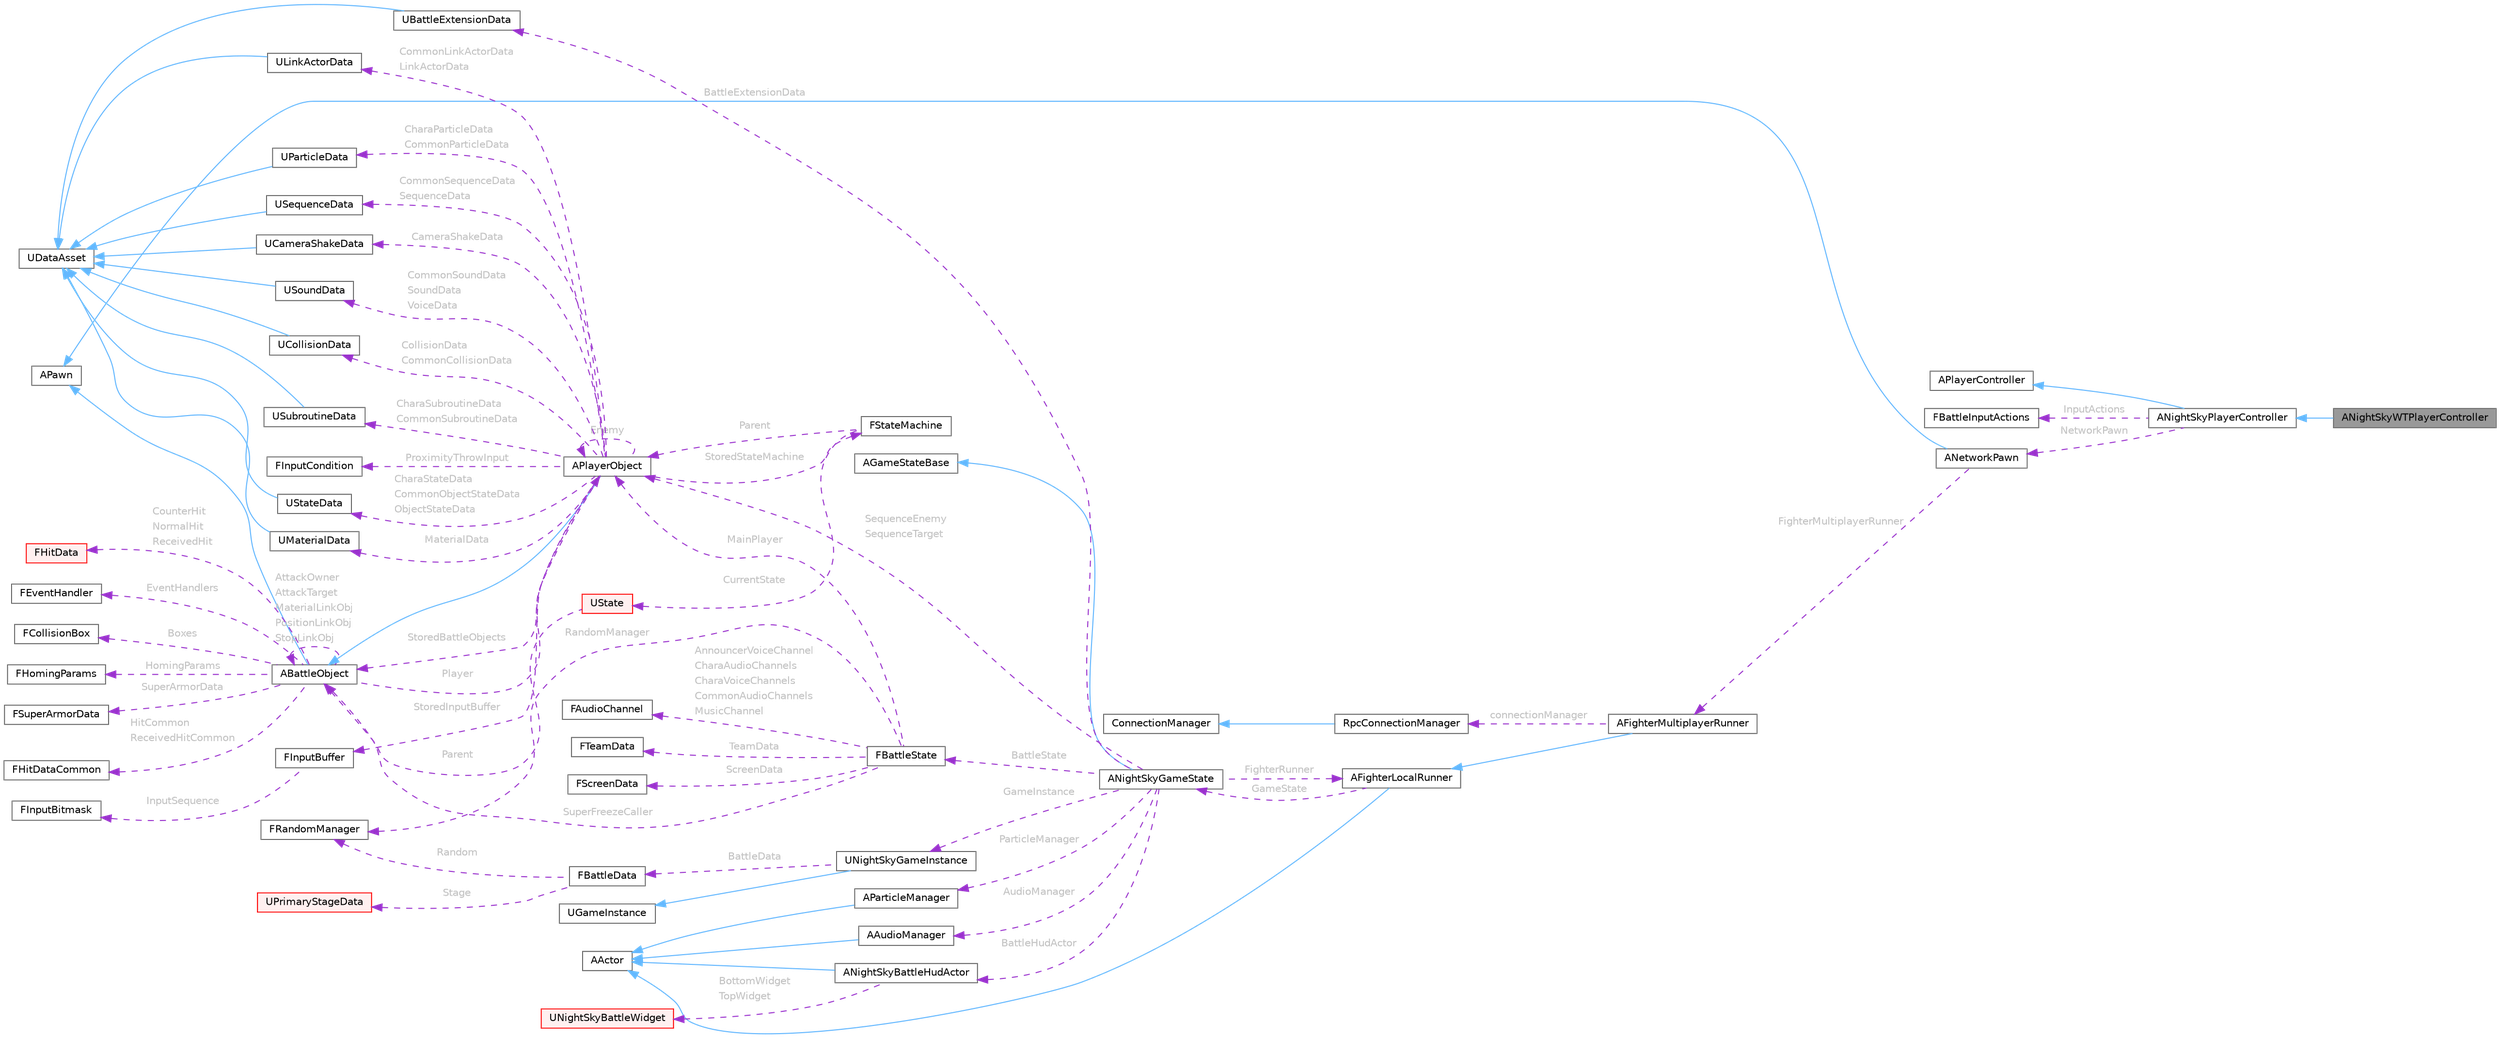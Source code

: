 digraph "ANightSkyWTPlayerController"
{
 // LATEX_PDF_SIZE
  bgcolor="transparent";
  edge [fontname=Helvetica,fontsize=10,labelfontname=Helvetica,labelfontsize=10];
  node [fontname=Helvetica,fontsize=10,shape=box,height=0.2,width=0.4];
  rankdir="LR";
  Node1 [id="Node000001",label="ANightSkyWTPlayerController",height=0.2,width=0.4,color="gray40", fillcolor="grey60", style="filled", fontcolor="black",tooltip=" "];
  Node2 -> Node1 [id="edge1_Node000001_Node000002",dir="back",color="steelblue1",style="solid",tooltip=" "];
  Node2 [id="Node000002",label="ANightSkyPlayerController",height=0.2,width=0.4,color="gray40", fillcolor="white", style="filled",URL="$class_a_night_sky_player_controller.html",tooltip=" "];
  Node3 -> Node2 [id="edge2_Node000002_Node000003",dir="back",color="steelblue1",style="solid",tooltip=" "];
  Node3 [id="Node000003",label="APlayerController",height=0.2,width=0.4,color="gray40", fillcolor="white", style="filled",tooltip=" "];
  Node4 -> Node2 [id="edge3_Node000002_Node000004",dir="back",color="darkorchid3",style="dashed",tooltip=" ",label=<<TABLE CELLBORDER="0" BORDER="0"><TR><TD VALIGN="top" ALIGN="LEFT" CELLPADDING="1" CELLSPACING="0">InputActions</TD></TR>
</TABLE>> ,fontcolor="grey" ];
  Node4 [id="Node000004",label="FBattleInputActions",height=0.2,width=0.4,color="gray40", fillcolor="white", style="filled",URL="$struct_f_battle_input_actions.html",tooltip=" "];
  Node5 -> Node2 [id="edge4_Node000002_Node000005",dir="back",color="darkorchid3",style="dashed",tooltip=" ",label=<<TABLE CELLBORDER="0" BORDER="0"><TR><TD VALIGN="top" ALIGN="LEFT" CELLPADDING="1" CELLSPACING="0">NetworkPawn</TD></TR>
</TABLE>> ,fontcolor="grey" ];
  Node5 [id="Node000005",label="ANetworkPawn",height=0.2,width=0.4,color="gray40", fillcolor="white", style="filled",URL="$class_a_network_pawn.html",tooltip=" "];
  Node6 -> Node5 [id="edge5_Node000005_Node000006",dir="back",color="steelblue1",style="solid",tooltip=" "];
  Node6 [id="Node000006",label="APawn",height=0.2,width=0.4,color="gray40", fillcolor="white", style="filled",tooltip=" "];
  Node7 -> Node5 [id="edge6_Node000005_Node000007",dir="back",color="darkorchid3",style="dashed",tooltip=" ",label=<<TABLE CELLBORDER="0" BORDER="0"><TR><TD VALIGN="top" ALIGN="LEFT" CELLPADDING="1" CELLSPACING="0">FighterMultiplayerRunner</TD></TR>
</TABLE>> ,fontcolor="grey" ];
  Node7 [id="Node000007",label="AFighterMultiplayerRunner",height=0.2,width=0.4,color="gray40", fillcolor="white", style="filled",URL="$class_a_fighter_multiplayer_runner.html",tooltip=" "];
  Node8 -> Node7 [id="edge7_Node000007_Node000008",dir="back",color="steelblue1",style="solid",tooltip=" "];
  Node8 [id="Node000008",label="AFighterLocalRunner",height=0.2,width=0.4,color="gray40", fillcolor="white", style="filled",URL="$class_a_fighter_local_runner.html",tooltip=" "];
  Node9 -> Node8 [id="edge8_Node000008_Node000009",dir="back",color="steelblue1",style="solid",tooltip=" "];
  Node9 [id="Node000009",label="AActor",height=0.2,width=0.4,color="gray40", fillcolor="white", style="filled",tooltip=" "];
  Node10 -> Node8 [id="edge9_Node000008_Node000010",dir="back",color="darkorchid3",style="dashed",tooltip=" ",label=<<TABLE CELLBORDER="0" BORDER="0"><TR><TD VALIGN="top" ALIGN="LEFT" CELLPADDING="1" CELLSPACING="0">GameState</TD></TR>
</TABLE>> ,fontcolor="grey" ];
  Node10 [id="Node000010",label="ANightSkyGameState",height=0.2,width=0.4,color="gray40", fillcolor="white", style="filled",URL="$class_a_night_sky_game_state.html",tooltip=" "];
  Node11 -> Node10 [id="edge10_Node000010_Node000011",dir="back",color="steelblue1",style="solid",tooltip=" "];
  Node11 [id="Node000011",label="AGameStateBase",height=0.2,width=0.4,color="gray40", fillcolor="white", style="filled",tooltip=" "];
  Node12 -> Node10 [id="edge11_Node000010_Node000012",dir="back",color="darkorchid3",style="dashed",tooltip=" ",label=<<TABLE CELLBORDER="0" BORDER="0"><TR><TD VALIGN="top" ALIGN="LEFT" CELLPADDING="1" CELLSPACING="0">BattleState</TD></TR>
</TABLE>> ,fontcolor="grey" ];
  Node12 [id="Node000012",label="FBattleState",height=0.2,width=0.4,color="gray40", fillcolor="white", style="filled",URL="$struct_f_battle_state.html",tooltip=" "];
  Node13 -> Node12 [id="edge12_Node000012_Node000013",dir="back",color="darkorchid3",style="dashed",tooltip=" ",label=<<TABLE CELLBORDER="0" BORDER="0"><TR><TD VALIGN="top" ALIGN="LEFT" CELLPADDING="1" CELLSPACING="0">ScreenData</TD></TR>
</TABLE>> ,fontcolor="grey" ];
  Node13 [id="Node000013",label="FScreenData",height=0.2,width=0.4,color="gray40", fillcolor="white", style="filled",URL="$struct_f_screen_data.html",tooltip=" "];
  Node14 -> Node12 [id="edge13_Node000012_Node000014",dir="back",color="darkorchid3",style="dashed",tooltip=" ",label=<<TABLE CELLBORDER="0" BORDER="0"><TR><TD VALIGN="top" ALIGN="LEFT" CELLPADDING="1" CELLSPACING="0">RandomManager</TD></TR>
</TABLE>> ,fontcolor="grey" ];
  Node14 [id="Node000014",label="FRandomManager",height=0.2,width=0.4,color="gray40", fillcolor="white", style="filled",URL="$struct_f_random_manager.html",tooltip=" "];
  Node15 -> Node12 [id="edge14_Node000012_Node000015",dir="back",color="darkorchid3",style="dashed",tooltip=" ",label=<<TABLE CELLBORDER="0" BORDER="0"><TR><TD VALIGN="top" ALIGN="LEFT" CELLPADDING="1" CELLSPACING="0">SuperFreezeCaller</TD></TR>
</TABLE>> ,fontcolor="grey" ];
  Node15 [id="Node000015",label="ABattleObject",height=0.2,width=0.4,color="gray40", fillcolor="white", style="filled",URL="$class_a_battle_object.html",tooltip=" "];
  Node6 -> Node15 [id="edge15_Node000015_Node000006",dir="back",color="steelblue1",style="solid",tooltip=" "];
  Node16 -> Node15 [id="edge16_Node000015_Node000016",dir="back",color="darkorchid3",style="dashed",tooltip=" ",label=<<TABLE CELLBORDER="0" BORDER="0"><TR><TD VALIGN="top" ALIGN="LEFT" CELLPADDING="1" CELLSPACING="0">HitCommon</TD></TR>
<TR><TD VALIGN="top" ALIGN="LEFT" CELLPADDING="1" CELLSPACING="0">ReceivedHitCommon</TD></TR>
</TABLE>> ,fontcolor="grey" ];
  Node16 [id="Node000016",label="FHitDataCommon",height=0.2,width=0.4,color="gray40", fillcolor="white", style="filled",URL="$struct_f_hit_data_common.html",tooltip=" "];
  Node17 -> Node15 [id="edge17_Node000015_Node000017",dir="back",color="darkorchid3",style="dashed",tooltip=" ",label=<<TABLE CELLBORDER="0" BORDER="0"><TR><TD VALIGN="top" ALIGN="LEFT" CELLPADDING="1" CELLSPACING="0">CounterHit</TD></TR>
<TR><TD VALIGN="top" ALIGN="LEFT" CELLPADDING="1" CELLSPACING="0">NormalHit</TD></TR>
<TR><TD VALIGN="top" ALIGN="LEFT" CELLPADDING="1" CELLSPACING="0">ReceivedHit</TD></TR>
</TABLE>> ,fontcolor="grey" ];
  Node17 [id="Node000017",label="FHitData",height=0.2,width=0.4,color="red", fillcolor="#FFF0F0", style="filled",URL="$struct_f_hit_data.html",tooltip=" "];
  Node22 -> Node15 [id="edge18_Node000015_Node000022",dir="back",color="darkorchid3",style="dashed",tooltip=" ",label=<<TABLE CELLBORDER="0" BORDER="0"><TR><TD VALIGN="top" ALIGN="LEFT" CELLPADDING="1" CELLSPACING="0">EventHandlers</TD></TR>
</TABLE>> ,fontcolor="grey" ];
  Node22 [id="Node000022",label="FEventHandler",height=0.2,width=0.4,color="gray40", fillcolor="white", style="filled",URL="$struct_f_event_handler.html",tooltip=" "];
  Node23 -> Node15 [id="edge19_Node000015_Node000023",dir="back",color="darkorchid3",style="dashed",tooltip=" ",label=<<TABLE CELLBORDER="0" BORDER="0"><TR><TD VALIGN="top" ALIGN="LEFT" CELLPADDING="1" CELLSPACING="0">Boxes</TD></TR>
</TABLE>> ,fontcolor="grey" ];
  Node23 [id="Node000023",label="FCollisionBox",height=0.2,width=0.4,color="gray40", fillcolor="white", style="filled",URL="$struct_f_collision_box.html",tooltip="A collision box."];
  Node24 -> Node15 [id="edge20_Node000015_Node000024",dir="back",color="darkorchid3",style="dashed",tooltip=" ",label=<<TABLE CELLBORDER="0" BORDER="0"><TR><TD VALIGN="top" ALIGN="LEFT" CELLPADDING="1" CELLSPACING="0">HomingParams</TD></TR>
</TABLE>> ,fontcolor="grey" ];
  Node24 [id="Node000024",label="FHomingParams",height=0.2,width=0.4,color="gray40", fillcolor="white", style="filled",URL="$struct_f_homing_params.html",tooltip=" "];
  Node25 -> Node15 [id="edge21_Node000015_Node000025",dir="back",color="darkorchid3",style="dashed",tooltip=" ",label=<<TABLE CELLBORDER="0" BORDER="0"><TR><TD VALIGN="top" ALIGN="LEFT" CELLPADDING="1" CELLSPACING="0">SuperArmorData</TD></TR>
</TABLE>> ,fontcolor="grey" ];
  Node25 [id="Node000025",label="FSuperArmorData",height=0.2,width=0.4,color="gray40", fillcolor="white", style="filled",URL="$struct_f_super_armor_data.html",tooltip=" "];
  Node26 -> Node15 [id="edge22_Node000015_Node000026",dir="back",color="darkorchid3",style="dashed",tooltip=" ",label=<<TABLE CELLBORDER="0" BORDER="0"><TR><TD VALIGN="top" ALIGN="LEFT" CELLPADDING="1" CELLSPACING="0">Player</TD></TR>
</TABLE>> ,fontcolor="grey" ];
  Node26 [id="Node000026",label="APlayerObject",height=0.2,width=0.4,color="gray40", fillcolor="white", style="filled",URL="$class_a_player_object.html",tooltip=" "];
  Node15 -> Node26 [id="edge23_Node000026_Node000015",dir="back",color="steelblue1",style="solid",tooltip=" "];
  Node27 -> Node26 [id="edge24_Node000026_Node000027",dir="back",color="darkorchid3",style="dashed",tooltip=" ",label=<<TABLE CELLBORDER="0" BORDER="0"><TR><TD VALIGN="top" ALIGN="LEFT" CELLPADDING="1" CELLSPACING="0">ProximityThrowInput</TD></TR>
</TABLE>> ,fontcolor="grey" ];
  Node27 [id="Node000027",label="FInputCondition",height=0.2,width=0.4,color="gray40", fillcolor="white", style="filled",URL="$struct_f_input_condition.html",tooltip=" "];
  Node28 -> Node26 [id="edge25_Node000026_Node000028",dir="back",color="darkorchid3",style="dashed",tooltip=" ",label=<<TABLE CELLBORDER="0" BORDER="0"><TR><TD VALIGN="top" ALIGN="LEFT" CELLPADDING="1" CELLSPACING="0">StoredStateMachine</TD></TR>
</TABLE>> ,fontcolor="grey" ];
  Node28 [id="Node000028",label="FStateMachine",height=0.2,width=0.4,color="gray40", fillcolor="white", style="filled",URL="$struct_f_state_machine.html",tooltip="The player object's state machine."];
  Node29 -> Node28 [id="edge26_Node000028_Node000029",dir="back",color="darkorchid3",style="dashed",tooltip=" ",label=<<TABLE CELLBORDER="0" BORDER="0"><TR><TD VALIGN="top" ALIGN="LEFT" CELLPADDING="1" CELLSPACING="0">CurrentState</TD></TR>
</TABLE>> ,fontcolor="grey" ];
  Node29 [id="Node000029",label="UState",height=0.2,width=0.4,color="red", fillcolor="#FFF0F0", style="filled",URL="$class_u_state.html",tooltip="A character state that determines behavior."];
  Node15 -> Node29 [id="edge27_Node000029_Node000015",dir="back",color="darkorchid3",style="dashed",tooltip=" ",label=<<TABLE CELLBORDER="0" BORDER="0"><TR><TD VALIGN="top" ALIGN="LEFT" CELLPADDING="1" CELLSPACING="0">Parent</TD></TR>
</TABLE>> ,fontcolor="grey" ];
  Node26 -> Node28 [id="edge28_Node000028_Node000026",dir="back",color="darkorchid3",style="dashed",tooltip=" ",label=<<TABLE CELLBORDER="0" BORDER="0"><TR><TD VALIGN="top" ALIGN="LEFT" CELLPADDING="1" CELLSPACING="0">Parent</TD></TR>
</TABLE>> ,fontcolor="grey" ];
  Node33 -> Node26 [id="edge29_Node000026_Node000033",dir="back",color="darkorchid3",style="dashed",tooltip=" ",label=<<TABLE CELLBORDER="0" BORDER="0"><TR><TD VALIGN="top" ALIGN="LEFT" CELLPADDING="1" CELLSPACING="0">StoredInputBuffer</TD></TR>
</TABLE>> ,fontcolor="grey" ];
  Node33 [id="Node000033",label="FInputBuffer",height=0.2,width=0.4,color="gray40", fillcolor="white", style="filled",URL="$struct_f_input_buffer.html",tooltip="The input buffer for a player object."];
  Node34 -> Node33 [id="edge30_Node000033_Node000034",dir="back",color="darkorchid3",style="dashed",tooltip=" ",label=<<TABLE CELLBORDER="0" BORDER="0"><TR><TD VALIGN="top" ALIGN="LEFT" CELLPADDING="1" CELLSPACING="0">InputSequence</TD></TR>
</TABLE>> ,fontcolor="grey" ];
  Node34 [id="Node000034",label="FInputBitmask",height=0.2,width=0.4,color="gray40", fillcolor="white", style="filled",URL="$struct_f_input_bitmask.html",tooltip=" "];
  Node26 -> Node26 [id="edge31_Node000026_Node000026",dir="back",color="darkorchid3",style="dashed",tooltip=" ",label=<<TABLE CELLBORDER="0" BORDER="0"><TR><TD VALIGN="top" ALIGN="LEFT" CELLPADDING="1" CELLSPACING="0">Enemy</TD></TR>
</TABLE>> ,fontcolor="grey" ];
  Node15 -> Node26 [id="edge32_Node000026_Node000015",dir="back",color="darkorchid3",style="dashed",tooltip=" ",label=<<TABLE CELLBORDER="0" BORDER="0"><TR><TD VALIGN="top" ALIGN="LEFT" CELLPADDING="1" CELLSPACING="0">StoredBattleObjects</TD></TR>
</TABLE>> ,fontcolor="grey" ];
  Node35 -> Node26 [id="edge33_Node000026_Node000035",dir="back",color="darkorchid3",style="dashed",tooltip=" ",label=<<TABLE CELLBORDER="0" BORDER="0"><TR><TD VALIGN="top" ALIGN="LEFT" CELLPADDING="1" CELLSPACING="0">CollisionData</TD></TR>
<TR><TD VALIGN="top" ALIGN="LEFT" CELLPADDING="1" CELLSPACING="0">CommonCollisionData</TD></TR>
</TABLE>> ,fontcolor="grey" ];
  Node35 [id="Node000035",label="UCollisionData",height=0.2,width=0.4,color="gray40", fillcolor="white", style="filled",URL="$class_u_collision_data.html",tooltip=" "];
  Node36 -> Node35 [id="edge34_Node000035_Node000036",dir="back",color="steelblue1",style="solid",tooltip=" "];
  Node36 [id="Node000036",label="UDataAsset",height=0.2,width=0.4,color="gray40", fillcolor="white", style="filled",tooltip=" "];
  Node37 -> Node26 [id="edge35_Node000026_Node000037",dir="back",color="darkorchid3",style="dashed",tooltip=" ",label=<<TABLE CELLBORDER="0" BORDER="0"><TR><TD VALIGN="top" ALIGN="LEFT" CELLPADDING="1" CELLSPACING="0">CharaSubroutineData</TD></TR>
<TR><TD VALIGN="top" ALIGN="LEFT" CELLPADDING="1" CELLSPACING="0">CommonSubroutineData</TD></TR>
</TABLE>> ,fontcolor="grey" ];
  Node37 [id="Node000037",label="USubroutineData",height=0.2,width=0.4,color="gray40", fillcolor="white", style="filled",URL="$class_u_subroutine_data.html",tooltip=" "];
  Node36 -> Node37 [id="edge36_Node000037_Node000036",dir="back",color="steelblue1",style="solid",tooltip=" "];
  Node38 -> Node26 [id="edge37_Node000026_Node000038",dir="back",color="darkorchid3",style="dashed",tooltip=" ",label=<<TABLE CELLBORDER="0" BORDER="0"><TR><TD VALIGN="top" ALIGN="LEFT" CELLPADDING="1" CELLSPACING="0">CharaStateData</TD></TR>
<TR><TD VALIGN="top" ALIGN="LEFT" CELLPADDING="1" CELLSPACING="0">CommonObjectStateData</TD></TR>
<TR><TD VALIGN="top" ALIGN="LEFT" CELLPADDING="1" CELLSPACING="0">ObjectStateData</TD></TR>
</TABLE>> ,fontcolor="grey" ];
  Node38 [id="Node000038",label="UStateData",height=0.2,width=0.4,color="gray40", fillcolor="white", style="filled",URL="$class_u_state_data.html",tooltip=" "];
  Node36 -> Node38 [id="edge38_Node000038_Node000036",dir="back",color="steelblue1",style="solid",tooltip=" "];
  Node39 -> Node26 [id="edge39_Node000026_Node000039",dir="back",color="darkorchid3",style="dashed",tooltip=" ",label=<<TABLE CELLBORDER="0" BORDER="0"><TR><TD VALIGN="top" ALIGN="LEFT" CELLPADDING="1" CELLSPACING="0">MaterialData</TD></TR>
</TABLE>> ,fontcolor="grey" ];
  Node39 [id="Node000039",label="UMaterialData",height=0.2,width=0.4,color="gray40", fillcolor="white", style="filled",URL="$class_u_material_data.html",tooltip=" "];
  Node36 -> Node39 [id="edge40_Node000039_Node000036",dir="back",color="steelblue1",style="solid",tooltip=" "];
  Node40 -> Node26 [id="edge41_Node000026_Node000040",dir="back",color="darkorchid3",style="dashed",tooltip=" ",label=<<TABLE CELLBORDER="0" BORDER="0"><TR><TD VALIGN="top" ALIGN="LEFT" CELLPADDING="1" CELLSPACING="0">CommonLinkActorData</TD></TR>
<TR><TD VALIGN="top" ALIGN="LEFT" CELLPADDING="1" CELLSPACING="0">LinkActorData</TD></TR>
</TABLE>> ,fontcolor="grey" ];
  Node40 [id="Node000040",label="ULinkActorData",height=0.2,width=0.4,color="gray40", fillcolor="white", style="filled",URL="$class_u_link_actor_data.html",tooltip=" "];
  Node36 -> Node40 [id="edge42_Node000040_Node000036",dir="back",color="steelblue1",style="solid",tooltip=" "];
  Node41 -> Node26 [id="edge43_Node000026_Node000041",dir="back",color="darkorchid3",style="dashed",tooltip=" ",label=<<TABLE CELLBORDER="0" BORDER="0"><TR><TD VALIGN="top" ALIGN="LEFT" CELLPADDING="1" CELLSPACING="0">CharaParticleData</TD></TR>
<TR><TD VALIGN="top" ALIGN="LEFT" CELLPADDING="1" CELLSPACING="0">CommonParticleData</TD></TR>
</TABLE>> ,fontcolor="grey" ];
  Node41 [id="Node000041",label="UParticleData",height=0.2,width=0.4,color="gray40", fillcolor="white", style="filled",URL="$class_u_particle_data.html",tooltip=" "];
  Node36 -> Node41 [id="edge44_Node000041_Node000036",dir="back",color="steelblue1",style="solid",tooltip=" "];
  Node42 -> Node26 [id="edge45_Node000026_Node000042",dir="back",color="darkorchid3",style="dashed",tooltip=" ",label=<<TABLE CELLBORDER="0" BORDER="0"><TR><TD VALIGN="top" ALIGN="LEFT" CELLPADDING="1" CELLSPACING="0">CommonSequenceData</TD></TR>
<TR><TD VALIGN="top" ALIGN="LEFT" CELLPADDING="1" CELLSPACING="0">SequenceData</TD></TR>
</TABLE>> ,fontcolor="grey" ];
  Node42 [id="Node000042",label="USequenceData",height=0.2,width=0.4,color="gray40", fillcolor="white", style="filled",URL="$class_u_sequence_data.html",tooltip=" "];
  Node36 -> Node42 [id="edge46_Node000042_Node000036",dir="back",color="steelblue1",style="solid",tooltip=" "];
  Node43 -> Node26 [id="edge47_Node000026_Node000043",dir="back",color="darkorchid3",style="dashed",tooltip=" ",label=<<TABLE CELLBORDER="0" BORDER="0"><TR><TD VALIGN="top" ALIGN="LEFT" CELLPADDING="1" CELLSPACING="0">CameraShakeData</TD></TR>
</TABLE>> ,fontcolor="grey" ];
  Node43 [id="Node000043",label="UCameraShakeData",height=0.2,width=0.4,color="gray40", fillcolor="white", style="filled",URL="$class_u_camera_shake_data.html",tooltip=" "];
  Node36 -> Node43 [id="edge48_Node000043_Node000036",dir="back",color="steelblue1",style="solid",tooltip=" "];
  Node44 -> Node26 [id="edge49_Node000026_Node000044",dir="back",color="darkorchid3",style="dashed",tooltip=" ",label=<<TABLE CELLBORDER="0" BORDER="0"><TR><TD VALIGN="top" ALIGN="LEFT" CELLPADDING="1" CELLSPACING="0">CommonSoundData</TD></TR>
<TR><TD VALIGN="top" ALIGN="LEFT" CELLPADDING="1" CELLSPACING="0">SoundData</TD></TR>
<TR><TD VALIGN="top" ALIGN="LEFT" CELLPADDING="1" CELLSPACING="0">VoiceData</TD></TR>
</TABLE>> ,fontcolor="grey" ];
  Node44 [id="Node000044",label="USoundData",height=0.2,width=0.4,color="gray40", fillcolor="white", style="filled",URL="$class_u_sound_data.html",tooltip=" "];
  Node36 -> Node44 [id="edge50_Node000044_Node000036",dir="back",color="steelblue1",style="solid",tooltip=" "];
  Node15 -> Node15 [id="edge51_Node000015_Node000015",dir="back",color="darkorchid3",style="dashed",tooltip=" ",label=<<TABLE CELLBORDER="0" BORDER="0"><TR><TD VALIGN="top" ALIGN="LEFT" CELLPADDING="1" CELLSPACING="0">AttackOwner</TD></TR>
<TR><TD VALIGN="top" ALIGN="LEFT" CELLPADDING="1" CELLSPACING="0">AttackTarget</TD></TR>
<TR><TD VALIGN="top" ALIGN="LEFT" CELLPADDING="1" CELLSPACING="0">MaterialLinkObj</TD></TR>
<TR><TD VALIGN="top" ALIGN="LEFT" CELLPADDING="1" CELLSPACING="0">PositionLinkObj</TD></TR>
<TR><TD VALIGN="top" ALIGN="LEFT" CELLPADDING="1" CELLSPACING="0">StopLinkObj</TD></TR>
</TABLE>> ,fontcolor="grey" ];
  Node26 -> Node12 [id="edge52_Node000012_Node000026",dir="back",color="darkorchid3",style="dashed",tooltip=" ",label=<<TABLE CELLBORDER="0" BORDER="0"><TR><TD VALIGN="top" ALIGN="LEFT" CELLPADDING="1" CELLSPACING="0">MainPlayer</TD></TR>
</TABLE>> ,fontcolor="grey" ];
  Node45 -> Node12 [id="edge53_Node000012_Node000045",dir="back",color="darkorchid3",style="dashed",tooltip=" ",label=<<TABLE CELLBORDER="0" BORDER="0"><TR><TD VALIGN="top" ALIGN="LEFT" CELLPADDING="1" CELLSPACING="0">AnnouncerVoiceChannel</TD></TR>
<TR><TD VALIGN="top" ALIGN="LEFT" CELLPADDING="1" CELLSPACING="0">CharaAudioChannels</TD></TR>
<TR><TD VALIGN="top" ALIGN="LEFT" CELLPADDING="1" CELLSPACING="0">CharaVoiceChannels</TD></TR>
<TR><TD VALIGN="top" ALIGN="LEFT" CELLPADDING="1" CELLSPACING="0">CommonAudioChannels</TD></TR>
<TR><TD VALIGN="top" ALIGN="LEFT" CELLPADDING="1" CELLSPACING="0">MusicChannel</TD></TR>
</TABLE>> ,fontcolor="grey" ];
  Node45 [id="Node000045",label="FAudioChannel",height=0.2,width=0.4,color="gray40", fillcolor="white", style="filled",URL="$struct_f_audio_channel.html",tooltip=" "];
  Node46 -> Node12 [id="edge54_Node000012_Node000046",dir="back",color="darkorchid3",style="dashed",tooltip=" ",label=<<TABLE CELLBORDER="0" BORDER="0"><TR><TD VALIGN="top" ALIGN="LEFT" CELLPADDING="1" CELLSPACING="0">TeamData</TD></TR>
</TABLE>> ,fontcolor="grey" ];
  Node46 [id="Node000046",label="FTeamData",height=0.2,width=0.4,color="gray40", fillcolor="white", style="filled",URL="$struct_f_team_data.html",tooltip=" "];
  Node47 -> Node10 [id="edge55_Node000010_Node000047",dir="back",color="darkorchid3",style="dashed",tooltip=" ",label=<<TABLE CELLBORDER="0" BORDER="0"><TR><TD VALIGN="top" ALIGN="LEFT" CELLPADDING="1" CELLSPACING="0">BattleExtensionData</TD></TR>
</TABLE>> ,fontcolor="grey" ];
  Node47 [id="Node000047",label="UBattleExtensionData",height=0.2,width=0.4,color="gray40", fillcolor="white", style="filled",URL="$class_u_battle_extension_data.html",tooltip=" "];
  Node36 -> Node47 [id="edge56_Node000047_Node000036",dir="back",color="steelblue1",style="solid",tooltip=" "];
  Node48 -> Node10 [id="edge57_Node000010_Node000048",dir="back",color="darkorchid3",style="dashed",tooltip=" ",label=<<TABLE CELLBORDER="0" BORDER="0"><TR><TD VALIGN="top" ALIGN="LEFT" CELLPADDING="1" CELLSPACING="0">GameInstance</TD></TR>
</TABLE>> ,fontcolor="grey" ];
  Node48 [id="Node000048",label="UNightSkyGameInstance",height=0.2,width=0.4,color="gray40", fillcolor="white", style="filled",URL="$class_u_night_sky_game_instance.html",tooltip=" "];
  Node49 -> Node48 [id="edge58_Node000048_Node000049",dir="back",color="steelblue1",style="solid",tooltip=" "];
  Node49 [id="Node000049",label="UGameInstance",height=0.2,width=0.4,color="gray40", fillcolor="white", style="filled",tooltip=" "];
  Node50 -> Node48 [id="edge59_Node000048_Node000050",dir="back",color="darkorchid3",style="dashed",tooltip=" ",label=<<TABLE CELLBORDER="0" BORDER="0"><TR><TD VALIGN="top" ALIGN="LEFT" CELLPADDING="1" CELLSPACING="0">BattleData</TD></TR>
</TABLE>> ,fontcolor="grey" ];
  Node50 [id="Node000050",label="FBattleData",height=0.2,width=0.4,color="gray40", fillcolor="white", style="filled",URL="$struct_f_battle_data.html",tooltip=" "];
  Node14 -> Node50 [id="edge60_Node000050_Node000014",dir="back",color="darkorchid3",style="dashed",tooltip=" ",label=<<TABLE CELLBORDER="0" BORDER="0"><TR><TD VALIGN="top" ALIGN="LEFT" CELLPADDING="1" CELLSPACING="0">Random</TD></TR>
</TABLE>> ,fontcolor="grey" ];
  Node51 -> Node50 [id="edge61_Node000050_Node000051",dir="back",color="darkorchid3",style="dashed",tooltip=" ",label=<<TABLE CELLBORDER="0" BORDER="0"><TR><TD VALIGN="top" ALIGN="LEFT" CELLPADDING="1" CELLSPACING="0">Stage</TD></TR>
</TABLE>> ,fontcolor="grey" ];
  Node51 [id="Node000051",label="UPrimaryStageData",height=0.2,width=0.4,color="red", fillcolor="#FFF0F0", style="filled",URL="$class_u_primary_stage_data.html",tooltip=" "];
  Node53 -> Node10 [id="edge62_Node000010_Node000053",dir="back",color="darkorchid3",style="dashed",tooltip=" ",label=<<TABLE CELLBORDER="0" BORDER="0"><TR><TD VALIGN="top" ALIGN="LEFT" CELLPADDING="1" CELLSPACING="0">ParticleManager</TD></TR>
</TABLE>> ,fontcolor="grey" ];
  Node53 [id="Node000053",label="AParticleManager",height=0.2,width=0.4,color="gray40", fillcolor="white", style="filled",URL="$class_a_particle_manager.html",tooltip=" "];
  Node9 -> Node53 [id="edge63_Node000053_Node000009",dir="back",color="steelblue1",style="solid",tooltip=" "];
  Node54 -> Node10 [id="edge64_Node000010_Node000054",dir="back",color="darkorchid3",style="dashed",tooltip=" ",label=<<TABLE CELLBORDER="0" BORDER="0"><TR><TD VALIGN="top" ALIGN="LEFT" CELLPADDING="1" CELLSPACING="0">AudioManager</TD></TR>
</TABLE>> ,fontcolor="grey" ];
  Node54 [id="Node000054",label="AAudioManager",height=0.2,width=0.4,color="gray40", fillcolor="white", style="filled",URL="$class_a_audio_manager.html",tooltip=" "];
  Node9 -> Node54 [id="edge65_Node000054_Node000009",dir="back",color="steelblue1",style="solid",tooltip=" "];
  Node26 -> Node10 [id="edge66_Node000010_Node000026",dir="back",color="darkorchid3",style="dashed",tooltip=" ",label=<<TABLE CELLBORDER="0" BORDER="0"><TR><TD VALIGN="top" ALIGN="LEFT" CELLPADDING="1" CELLSPACING="0">SequenceEnemy</TD></TR>
<TR><TD VALIGN="top" ALIGN="LEFT" CELLPADDING="1" CELLSPACING="0">SequenceTarget</TD></TR>
</TABLE>> ,fontcolor="grey" ];
  Node8 -> Node10 [id="edge67_Node000010_Node000008",dir="back",color="darkorchid3",style="dashed",tooltip=" ",label=<<TABLE CELLBORDER="0" BORDER="0"><TR><TD VALIGN="top" ALIGN="LEFT" CELLPADDING="1" CELLSPACING="0">FighterRunner</TD></TR>
</TABLE>> ,fontcolor="grey" ];
  Node55 -> Node10 [id="edge68_Node000010_Node000055",dir="back",color="darkorchid3",style="dashed",tooltip=" ",label=<<TABLE CELLBORDER="0" BORDER="0"><TR><TD VALIGN="top" ALIGN="LEFT" CELLPADDING="1" CELLSPACING="0">BattleHudActor</TD></TR>
</TABLE>> ,fontcolor="grey" ];
  Node55 [id="Node000055",label="ANightSkyBattleHudActor",height=0.2,width=0.4,color="gray40", fillcolor="white", style="filled",URL="$class_a_night_sky_battle_hud_actor.html",tooltip=" "];
  Node9 -> Node55 [id="edge69_Node000055_Node000009",dir="back",color="steelblue1",style="solid",tooltip=" "];
  Node56 -> Node55 [id="edge70_Node000055_Node000056",dir="back",color="darkorchid3",style="dashed",tooltip=" ",label=<<TABLE CELLBORDER="0" BORDER="0"><TR><TD VALIGN="top" ALIGN="LEFT" CELLPADDING="1" CELLSPACING="0">BottomWidget</TD></TR>
<TR><TD VALIGN="top" ALIGN="LEFT" CELLPADDING="1" CELLSPACING="0">TopWidget</TD></TR>
</TABLE>> ,fontcolor="grey" ];
  Node56 [id="Node000056",label="UNightSkyBattleWidget",height=0.2,width=0.4,color="red", fillcolor="#FFF0F0", style="filled",URL="$class_u_night_sky_battle_widget.html",tooltip=" "];
  Node58 -> Node7 [id="edge71_Node000007_Node000058",dir="back",color="darkorchid3",style="dashed",tooltip=" ",label=<<TABLE CELLBORDER="0" BORDER="0"><TR><TD VALIGN="top" ALIGN="LEFT" CELLPADDING="1" CELLSPACING="0">connectionManager</TD></TR>
</TABLE>> ,fontcolor="grey" ];
  Node58 [id="Node000058",label="RpcConnectionManager",height=0.2,width=0.4,color="gray40", fillcolor="white", style="filled",URL="$class_rpc_connection_manager.html",tooltip=" "];
  Node59 -> Node58 [id="edge72_Node000058_Node000059",dir="back",color="steelblue1",style="solid",tooltip=" "];
  Node59 [id="Node000059",label="ConnectionManager",height=0.2,width=0.4,color="gray40", fillcolor="white", style="filled",tooltip=" "];
}
